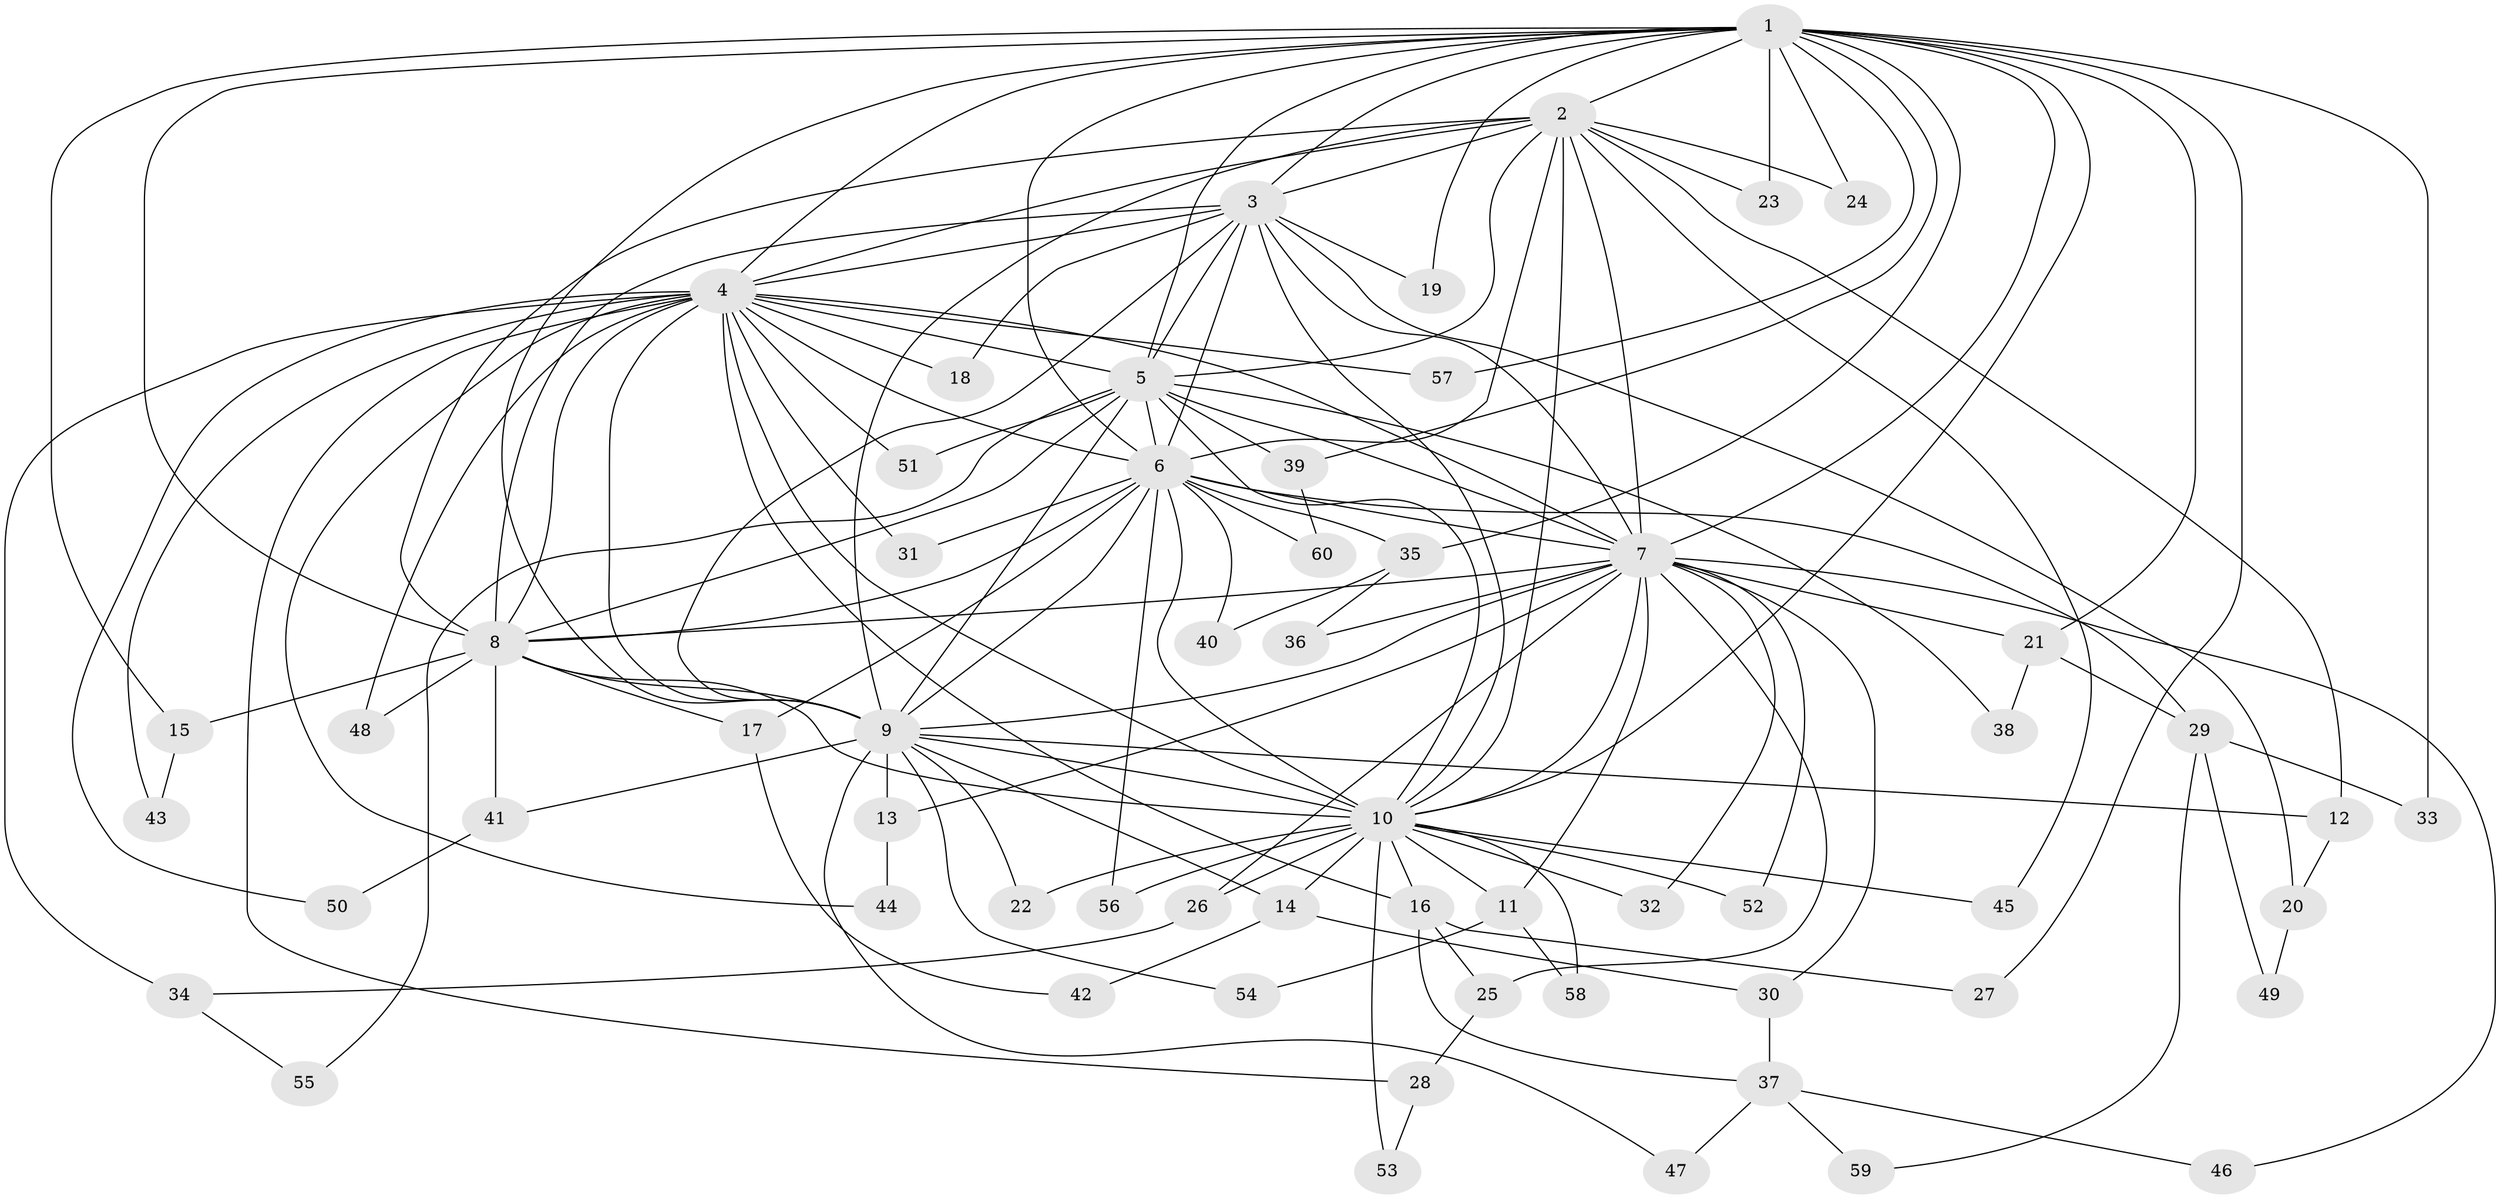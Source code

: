 // Generated by graph-tools (version 1.1) at 2025/14/03/09/25 04:14:02]
// undirected, 60 vertices, 145 edges
graph export_dot {
graph [start="1"]
  node [color=gray90,style=filled];
  1;
  2;
  3;
  4;
  5;
  6;
  7;
  8;
  9;
  10;
  11;
  12;
  13;
  14;
  15;
  16;
  17;
  18;
  19;
  20;
  21;
  22;
  23;
  24;
  25;
  26;
  27;
  28;
  29;
  30;
  31;
  32;
  33;
  34;
  35;
  36;
  37;
  38;
  39;
  40;
  41;
  42;
  43;
  44;
  45;
  46;
  47;
  48;
  49;
  50;
  51;
  52;
  53;
  54;
  55;
  56;
  57;
  58;
  59;
  60;
  1 -- 2;
  1 -- 3;
  1 -- 4;
  1 -- 5;
  1 -- 6;
  1 -- 7;
  1 -- 8;
  1 -- 9;
  1 -- 10;
  1 -- 15;
  1 -- 19;
  1 -- 21;
  1 -- 23;
  1 -- 24;
  1 -- 27;
  1 -- 33;
  1 -- 35;
  1 -- 39;
  1 -- 57;
  2 -- 3;
  2 -- 4;
  2 -- 5;
  2 -- 6;
  2 -- 7;
  2 -- 8;
  2 -- 9;
  2 -- 10;
  2 -- 12;
  2 -- 23;
  2 -- 24;
  2 -- 45;
  3 -- 4;
  3 -- 5;
  3 -- 6;
  3 -- 7;
  3 -- 8;
  3 -- 9;
  3 -- 10;
  3 -- 18;
  3 -- 19;
  3 -- 20;
  4 -- 5;
  4 -- 6;
  4 -- 7;
  4 -- 8;
  4 -- 9;
  4 -- 10;
  4 -- 16;
  4 -- 18;
  4 -- 28;
  4 -- 31;
  4 -- 34;
  4 -- 43;
  4 -- 44;
  4 -- 48;
  4 -- 50;
  4 -- 51;
  4 -- 57;
  5 -- 6;
  5 -- 7;
  5 -- 8;
  5 -- 9;
  5 -- 10;
  5 -- 38;
  5 -- 39;
  5 -- 51;
  5 -- 55;
  6 -- 7;
  6 -- 8;
  6 -- 9;
  6 -- 10;
  6 -- 17;
  6 -- 29;
  6 -- 31;
  6 -- 35;
  6 -- 40;
  6 -- 56;
  6 -- 60;
  7 -- 8;
  7 -- 9;
  7 -- 10;
  7 -- 11;
  7 -- 13;
  7 -- 21;
  7 -- 25;
  7 -- 26;
  7 -- 30;
  7 -- 32;
  7 -- 36;
  7 -- 46;
  7 -- 52;
  8 -- 9;
  8 -- 10;
  8 -- 15;
  8 -- 17;
  8 -- 41;
  8 -- 48;
  9 -- 10;
  9 -- 12;
  9 -- 13;
  9 -- 14;
  9 -- 22;
  9 -- 41;
  9 -- 47;
  9 -- 54;
  10 -- 11;
  10 -- 14;
  10 -- 16;
  10 -- 22;
  10 -- 26;
  10 -- 32;
  10 -- 45;
  10 -- 52;
  10 -- 53;
  10 -- 56;
  10 -- 58;
  11 -- 54;
  11 -- 58;
  12 -- 20;
  13 -- 44;
  14 -- 30;
  14 -- 42;
  15 -- 43;
  16 -- 25;
  16 -- 27;
  16 -- 37;
  17 -- 42;
  20 -- 49;
  21 -- 29;
  21 -- 38;
  25 -- 28;
  26 -- 34;
  28 -- 53;
  29 -- 33;
  29 -- 49;
  29 -- 59;
  30 -- 37;
  34 -- 55;
  35 -- 36;
  35 -- 40;
  37 -- 46;
  37 -- 47;
  37 -- 59;
  39 -- 60;
  41 -- 50;
}
